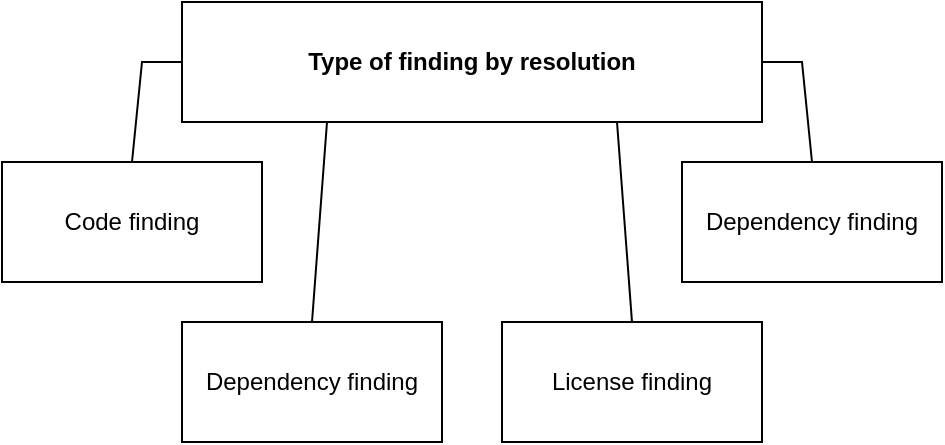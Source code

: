 <mxfile version="25.0.3">
  <diagram name="Page-1" id="2dBO7keX0R3Z54REpdON">
    <mxGraphModel dx="738" dy="706" grid="1" gridSize="10" guides="1" tooltips="1" connect="1" arrows="1" fold="1" page="1" pageScale="1" pageWidth="850" pageHeight="1100" math="0" shadow="0">
      <root>
        <mxCell id="0" />
        <mxCell id="1" parent="0" />
        <mxCell id="vW1bBTiSycET9PWHDG5I-1" value="Code finding" style="rounded=0;whiteSpace=wrap;html=1;" vertex="1" parent="1">
          <mxGeometry x="110" y="200" width="130" height="60" as="geometry" />
        </mxCell>
        <mxCell id="vW1bBTiSycET9PWHDG5I-2" value="Type of finding by resolution" style="rounded=0;whiteSpace=wrap;html=1;fontStyle=1" vertex="1" parent="1">
          <mxGeometry x="200" y="120" width="290" height="60" as="geometry" />
        </mxCell>
        <mxCell id="vW1bBTiSycET9PWHDG5I-3" value="Dependency finding" style="rounded=0;whiteSpace=wrap;html=1;" vertex="1" parent="1">
          <mxGeometry x="200" y="280" width="130" height="60" as="geometry" />
        </mxCell>
        <mxCell id="vW1bBTiSycET9PWHDG5I-4" value="Dependency finding" style="rounded=0;whiteSpace=wrap;html=1;" vertex="1" parent="1">
          <mxGeometry x="450" y="200" width="130" height="60" as="geometry" />
        </mxCell>
        <mxCell id="vW1bBTiSycET9PWHDG5I-5" value="License finding" style="rounded=0;whiteSpace=wrap;html=1;" vertex="1" parent="1">
          <mxGeometry x="360" y="280" width="130" height="60" as="geometry" />
        </mxCell>
        <mxCell id="vW1bBTiSycET9PWHDG5I-9" value="" style="endArrow=none;html=1;rounded=0;entryX=0;entryY=0.5;entryDx=0;entryDy=0;exitX=0.5;exitY=0;exitDx=0;exitDy=0;" edge="1" parent="1" source="vW1bBTiSycET9PWHDG5I-1" target="vW1bBTiSycET9PWHDG5I-2">
          <mxGeometry width="50" height="50" relative="1" as="geometry">
            <mxPoint x="360" y="400" as="sourcePoint" />
            <mxPoint x="410" y="350" as="targetPoint" />
            <Array as="points">
              <mxPoint x="180" y="150" />
            </Array>
          </mxGeometry>
        </mxCell>
        <mxCell id="vW1bBTiSycET9PWHDG5I-10" value="" style="endArrow=none;html=1;rounded=0;entryX=1;entryY=0.5;entryDx=0;entryDy=0;exitX=0.5;exitY=0;exitDx=0;exitDy=0;" edge="1" parent="1" source="vW1bBTiSycET9PWHDG5I-4" target="vW1bBTiSycET9PWHDG5I-2">
          <mxGeometry width="50" height="50" relative="1" as="geometry">
            <mxPoint x="360" y="400" as="sourcePoint" />
            <mxPoint x="410" y="350" as="targetPoint" />
            <Array as="points">
              <mxPoint x="510" y="150" />
            </Array>
          </mxGeometry>
        </mxCell>
        <mxCell id="vW1bBTiSycET9PWHDG5I-12" value="" style="endArrow=none;html=1;rounded=0;entryX=0.25;entryY=1;entryDx=0;entryDy=0;exitX=0.5;exitY=0;exitDx=0;exitDy=0;" edge="1" parent="1" source="vW1bBTiSycET9PWHDG5I-3" target="vW1bBTiSycET9PWHDG5I-2">
          <mxGeometry width="50" height="50" relative="1" as="geometry">
            <mxPoint x="280" y="255" as="sourcePoint" />
            <mxPoint x="330" y="205" as="targetPoint" />
          </mxGeometry>
        </mxCell>
        <mxCell id="vW1bBTiSycET9PWHDG5I-13" value="" style="endArrow=none;html=1;rounded=0;entryX=0.75;entryY=1;entryDx=0;entryDy=0;exitX=0.5;exitY=0;exitDx=0;exitDy=0;" edge="1" parent="1" source="vW1bBTiSycET9PWHDG5I-5" target="vW1bBTiSycET9PWHDG5I-2">
          <mxGeometry width="50" height="50" relative="1" as="geometry">
            <mxPoint x="360" y="230" as="sourcePoint" />
            <mxPoint x="410" y="180" as="targetPoint" />
          </mxGeometry>
        </mxCell>
      </root>
    </mxGraphModel>
  </diagram>
</mxfile>
